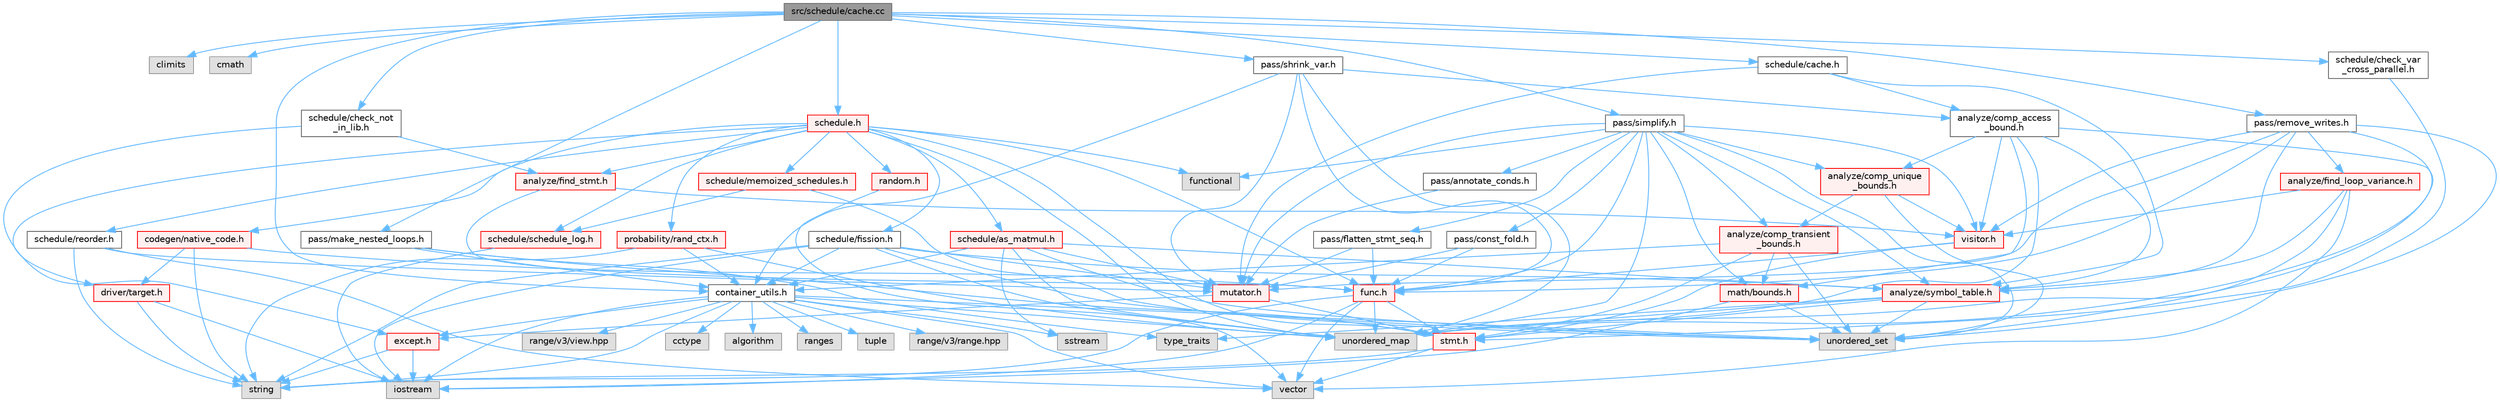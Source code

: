 digraph "src/schedule/cache.cc"
{
 // LATEX_PDF_SIZE
  bgcolor="transparent";
  edge [fontname=Helvetica,fontsize=10,labelfontname=Helvetica,labelfontsize=10];
  node [fontname=Helvetica,fontsize=10,shape=box,height=0.2,width=0.4];
  Node1 [label="src/schedule/cache.cc",height=0.2,width=0.4,color="gray40", fillcolor="grey60", style="filled", fontcolor="black",tooltip=" "];
  Node1 -> Node2 [color="steelblue1",style="solid"];
  Node2 [label="climits",height=0.2,width=0.4,color="grey60", fillcolor="#E0E0E0", style="filled",tooltip=" "];
  Node1 -> Node3 [color="steelblue1",style="solid"];
  Node3 [label="cmath",height=0.2,width=0.4,color="grey60", fillcolor="#E0E0E0", style="filled",tooltip=" "];
  Node1 -> Node4 [color="steelblue1",style="solid"];
  Node4 [label="container_utils.h",height=0.2,width=0.4,color="grey40", fillcolor="white", style="filled",URL="$container__utils_8h.html",tooltip=" "];
  Node4 -> Node5 [color="steelblue1",style="solid"];
  Node5 [label="algorithm",height=0.2,width=0.4,color="grey60", fillcolor="#E0E0E0", style="filled",tooltip=" "];
  Node4 -> Node6 [color="steelblue1",style="solid"];
  Node6 [label="cctype",height=0.2,width=0.4,color="grey60", fillcolor="#E0E0E0", style="filled",tooltip=" "];
  Node4 -> Node7 [color="steelblue1",style="solid"];
  Node7 [label="iostream",height=0.2,width=0.4,color="grey60", fillcolor="#E0E0E0", style="filled",tooltip=" "];
  Node4 -> Node8 [color="steelblue1",style="solid"];
  Node8 [label="ranges",height=0.2,width=0.4,color="grey60", fillcolor="#E0E0E0", style="filled",tooltip=" "];
  Node4 -> Node9 [color="steelblue1",style="solid"];
  Node9 [label="sstream",height=0.2,width=0.4,color="grey60", fillcolor="#E0E0E0", style="filled",tooltip=" "];
  Node4 -> Node10 [color="steelblue1",style="solid"];
  Node10 [label="string",height=0.2,width=0.4,color="grey60", fillcolor="#E0E0E0", style="filled",tooltip=" "];
  Node4 -> Node11 [color="steelblue1",style="solid"];
  Node11 [label="tuple",height=0.2,width=0.4,color="grey60", fillcolor="#E0E0E0", style="filled",tooltip=" "];
  Node4 -> Node12 [color="steelblue1",style="solid"];
  Node12 [label="unordered_map",height=0.2,width=0.4,color="grey60", fillcolor="#E0E0E0", style="filled",tooltip=" "];
  Node4 -> Node13 [color="steelblue1",style="solid"];
  Node13 [label="unordered_set",height=0.2,width=0.4,color="grey60", fillcolor="#E0E0E0", style="filled",tooltip=" "];
  Node4 -> Node14 [color="steelblue1",style="solid"];
  Node14 [label="vector",height=0.2,width=0.4,color="grey60", fillcolor="#E0E0E0", style="filled",tooltip=" "];
  Node4 -> Node15 [color="steelblue1",style="solid"];
  Node15 [label="range/v3/range.hpp",height=0.2,width=0.4,color="grey60", fillcolor="#E0E0E0", style="filled",tooltip=" "];
  Node4 -> Node16 [color="steelblue1",style="solid"];
  Node16 [label="range/v3/view.hpp",height=0.2,width=0.4,color="grey60", fillcolor="#E0E0E0", style="filled",tooltip=" "];
  Node4 -> Node17 [color="steelblue1",style="solid"];
  Node17 [label="except.h",height=0.2,width=0.4,color="red", fillcolor="#FFF0F0", style="filled",URL="$except_8h.html",tooltip=" "];
  Node17 -> Node7 [color="steelblue1",style="solid"];
  Node17 -> Node10 [color="steelblue1",style="solid"];
  Node1 -> Node20 [color="steelblue1",style="solid"];
  Node20 [label="pass/make_nested_loops.h",height=0.2,width=0.4,color="grey40", fillcolor="white", style="filled",URL="$make__nested__loops_8h.html",tooltip=" "];
  Node20 -> Node21 [color="steelblue1",style="solid"];
  Node21 [label="type_traits",height=0.2,width=0.4,color="grey60", fillcolor="#E0E0E0", style="filled",tooltip=" "];
  Node20 -> Node4 [color="steelblue1",style="solid"];
  Node20 -> Node22 [color="steelblue1",style="solid"];
  Node22 [label="stmt.h",height=0.2,width=0.4,color="red", fillcolor="#FFF0F0", style="filled",URL="$stmt_8h.html",tooltip=" "];
  Node22 -> Node10 [color="steelblue1",style="solid"];
  Node22 -> Node14 [color="steelblue1",style="solid"];
  Node1 -> Node50 [color="steelblue1",style="solid"];
  Node50 [label="pass/remove_writes.h",height=0.2,width=0.4,color="grey40", fillcolor="white", style="filled",URL="$remove__writes_8h.html",tooltip=" "];
  Node50 -> Node12 [color="steelblue1",style="solid"];
  Node50 -> Node13 [color="steelblue1",style="solid"];
  Node50 -> Node51 [color="steelblue1",style="solid"];
  Node51 [label="analyze/find_loop_variance.h",height=0.2,width=0.4,color="red", fillcolor="#FFF0F0", style="filled",URL="$find__loop__variance_8h.html",tooltip=" "];
  Node51 -> Node12 [color="steelblue1",style="solid"];
  Node51 -> Node14 [color="steelblue1",style="solid"];
  Node51 -> Node52 [color="steelblue1",style="solid"];
  Node52 [label="analyze/symbol_table.h",height=0.2,width=0.4,color="red", fillcolor="#FFF0F0", style="filled",URL="$symbol__table_8h.html",tooltip=" "];
  Node52 -> Node21 [color="steelblue1",style="solid"];
  Node52 -> Node12 [color="steelblue1",style="solid"];
  Node52 -> Node13 [color="steelblue1",style="solid"];
  Node52 -> Node22 [color="steelblue1",style="solid"];
  Node51 -> Node55 [color="steelblue1",style="solid"];
  Node55 [label="visitor.h",height=0.2,width=0.4,color="red", fillcolor="#FFF0F0", style="filled",URL="$visitor_8h.html",tooltip=" "];
  Node55 -> Node60 [color="steelblue1",style="solid"];
  Node60 [label="func.h",height=0.2,width=0.4,color="red", fillcolor="#FFF0F0", style="filled",URL="$func_8h.html",tooltip=" "];
  Node60 -> Node7 [color="steelblue1",style="solid"];
  Node60 -> Node10 [color="steelblue1",style="solid"];
  Node60 -> Node12 [color="steelblue1",style="solid"];
  Node60 -> Node14 [color="steelblue1",style="solid"];
  Node60 -> Node22 [color="steelblue1",style="solid"];
  Node55 -> Node22 [color="steelblue1",style="solid"];
  Node50 -> Node52 [color="steelblue1",style="solid"];
  Node50 -> Node60 [color="steelblue1",style="solid"];
  Node50 -> Node66 [color="steelblue1",style="solid"];
  Node66 [label="mutator.h",height=0.2,width=0.4,color="red", fillcolor="#FFF0F0", style="filled",URL="$mutator_8h.html",tooltip=" "];
  Node66 -> Node17 [color="steelblue1",style="solid"];
  Node66 -> Node22 [color="steelblue1",style="solid"];
  Node50 -> Node55 [color="steelblue1",style="solid"];
  Node1 -> Node67 [color="steelblue1",style="solid"];
  Node67 [label="pass/shrink_var.h",height=0.2,width=0.4,color="grey40", fillcolor="white", style="filled",URL="$shrink__var_8h.html",tooltip=" "];
  Node67 -> Node12 [color="steelblue1",style="solid"];
  Node67 -> Node68 [color="steelblue1",style="solid"];
  Node68 [label="analyze/comp_access\l_bound.h",height=0.2,width=0.4,color="grey40", fillcolor="white", style="filled",URL="$comp__access__bound_8h.html",tooltip=" "];
  Node68 -> Node12 [color="steelblue1",style="solid"];
  Node68 -> Node13 [color="steelblue1",style="solid"];
  Node68 -> Node69 [color="steelblue1",style="solid"];
  Node69 [label="analyze/comp_unique\l_bounds.h",height=0.2,width=0.4,color="red", fillcolor="#FFF0F0", style="filled",URL="$comp__unique__bounds_8h.html",tooltip=" "];
  Node69 -> Node13 [color="steelblue1",style="solid"];
  Node69 -> Node70 [color="steelblue1",style="solid"];
  Node70 [label="analyze/comp_transient\l_bounds.h",height=0.2,width=0.4,color="red", fillcolor="#FFF0F0", style="filled",URL="$comp__transient__bounds_8h.html",tooltip=" "];
  Node70 -> Node13 [color="steelblue1",style="solid"];
  Node70 -> Node4 [color="steelblue1",style="solid"];
  Node70 -> Node78 [color="steelblue1",style="solid"];
  Node78 [label="math/bounds.h",height=0.2,width=0.4,color="red", fillcolor="#FFF0F0", style="filled",URL="$bounds_8h.html",tooltip=" "];
  Node78 -> Node7 [color="steelblue1",style="solid"];
  Node78 -> Node13 [color="steelblue1",style="solid"];
  Node70 -> Node22 [color="steelblue1",style="solid"];
  Node69 -> Node55 [color="steelblue1",style="solid"];
  Node68 -> Node52 [color="steelblue1",style="solid"];
  Node68 -> Node78 [color="steelblue1",style="solid"];
  Node68 -> Node55 [color="steelblue1",style="solid"];
  Node67 -> Node4 [color="steelblue1",style="solid"];
  Node67 -> Node60 [color="steelblue1",style="solid"];
  Node67 -> Node66 [color="steelblue1",style="solid"];
  Node1 -> Node81 [color="steelblue1",style="solid"];
  Node81 [label="pass/simplify.h",height=0.2,width=0.4,color="grey40", fillcolor="white", style="filled",URL="$simplify_8h.html",tooltip=" "];
  Node81 -> Node25 [color="steelblue1",style="solid"];
  Node25 [label="functional",height=0.2,width=0.4,color="grey60", fillcolor="#E0E0E0", style="filled",tooltip=" "];
  Node81 -> Node12 [color="steelblue1",style="solid"];
  Node81 -> Node13 [color="steelblue1",style="solid"];
  Node81 -> Node70 [color="steelblue1",style="solid"];
  Node81 -> Node69 [color="steelblue1",style="solid"];
  Node81 -> Node52 [color="steelblue1",style="solid"];
  Node81 -> Node60 [color="steelblue1",style="solid"];
  Node81 -> Node78 [color="steelblue1",style="solid"];
  Node81 -> Node66 [color="steelblue1",style="solid"];
  Node81 -> Node82 [color="steelblue1",style="solid"];
  Node82 [label="pass/annotate_conds.h",height=0.2,width=0.4,color="grey40", fillcolor="white", style="filled",URL="$annotate__conds_8h.html",tooltip=" "];
  Node82 -> Node66 [color="steelblue1",style="solid"];
  Node81 -> Node83 [color="steelblue1",style="solid"];
  Node83 [label="pass/const_fold.h",height=0.2,width=0.4,color="grey40", fillcolor="white", style="filled",URL="$const__fold_8h.html",tooltip=" "];
  Node83 -> Node60 [color="steelblue1",style="solid"];
  Node83 -> Node66 [color="steelblue1",style="solid"];
  Node81 -> Node84 [color="steelblue1",style="solid"];
  Node84 [label="pass/flatten_stmt_seq.h",height=0.2,width=0.4,color="grey40", fillcolor="white", style="filled",URL="$flatten__stmt__seq_8h.html",tooltip=" "];
  Node84 -> Node60 [color="steelblue1",style="solid"];
  Node84 -> Node66 [color="steelblue1",style="solid"];
  Node81 -> Node55 [color="steelblue1",style="solid"];
  Node1 -> Node85 [color="steelblue1",style="solid"];
  Node85 [label="schedule.h",height=0.2,width=0.4,color="red", fillcolor="#FFF0F0", style="filled",URL="$schedule_8h.html",tooltip=" "];
  Node85 -> Node25 [color="steelblue1",style="solid"];
  Node85 -> Node12 [color="steelblue1",style="solid"];
  Node85 -> Node72 [color="steelblue1",style="solid"];
  Node72 [label="analyze/find_stmt.h",height=0.2,width=0.4,color="red", fillcolor="#FFF0F0", style="filled",URL="$find__stmt_8h.html",tooltip=" "];
  Node72 -> Node60 [color="steelblue1",style="solid"];
  Node72 -> Node55 [color="steelblue1",style="solid"];
  Node85 -> Node86 [color="steelblue1",style="solid"];
  Node86 [label="codegen/native_code.h",height=0.2,width=0.4,color="red", fillcolor="#FFF0F0", style="filled",URL="$native__code_8h.html",tooltip=" "];
  Node86 -> Node10 [color="steelblue1",style="solid"];
  Node86 -> Node64 [color="steelblue1",style="solid"];
  Node64 [label="driver/target.h",height=0.2,width=0.4,color="red", fillcolor="#FFF0F0", style="filled",URL="$target_8h.html",tooltip=" "];
  Node64 -> Node7 [color="steelblue1",style="solid"];
  Node64 -> Node10 [color="steelblue1",style="solid"];
  Node86 -> Node60 [color="steelblue1",style="solid"];
  Node85 -> Node64 [color="steelblue1",style="solid"];
  Node85 -> Node60 [color="steelblue1",style="solid"];
  Node85 -> Node87 [color="steelblue1",style="solid"];
  Node87 [label="probability/rand_ctx.h",height=0.2,width=0.4,color="red", fillcolor="#FFF0F0", style="filled",URL="$rand__ctx_8h.html",tooltip=" "];
  Node87 -> Node10 [color="steelblue1",style="solid"];
  Node87 -> Node12 [color="steelblue1",style="solid"];
  Node87 -> Node4 [color="steelblue1",style="solid"];
  Node85 -> Node96 [color="steelblue1",style="solid"];
  Node96 [label="random.h",height=0.2,width=0.4,color="red", fillcolor="#FFF0F0", style="filled",URL="$random_8h.html",tooltip=" "];
  Node96 -> Node14 [color="steelblue1",style="solid"];
  Node85 -> Node97 [color="steelblue1",style="solid"];
  Node97 [label="schedule/as_matmul.h",height=0.2,width=0.4,color="red", fillcolor="#FFF0F0", style="filled",URL="$as__matmul_8h.html",tooltip=" "];
  Node97 -> Node9 [color="steelblue1",style="solid"];
  Node97 -> Node12 [color="steelblue1",style="solid"];
  Node97 -> Node13 [color="steelblue1",style="solid"];
  Node97 -> Node52 [color="steelblue1",style="solid"];
  Node97 -> Node4 [color="steelblue1",style="solid"];
  Node97 -> Node66 [color="steelblue1",style="solid"];
  Node85 -> Node99 [color="steelblue1",style="solid"];
  Node99 [label="schedule/fission.h",height=0.2,width=0.4,color="grey40", fillcolor="white", style="filled",URL="$fission_8h.html",tooltip=" "];
  Node99 -> Node7 [color="steelblue1",style="solid"];
  Node99 -> Node10 [color="steelblue1",style="solid"];
  Node99 -> Node12 [color="steelblue1",style="solid"];
  Node99 -> Node13 [color="steelblue1",style="solid"];
  Node99 -> Node52 [color="steelblue1",style="solid"];
  Node99 -> Node4 [color="steelblue1",style="solid"];
  Node99 -> Node66 [color="steelblue1",style="solid"];
  Node85 -> Node100 [color="steelblue1",style="solid"];
  Node100 [label="schedule/memoized_schedules.h",height=0.2,width=0.4,color="red", fillcolor="#FFF0F0", style="filled",URL="$memoized__schedules_8h.html",tooltip=" "];
  Node100 -> Node13 [color="steelblue1",style="solid"];
  Node100 -> Node101 [color="steelblue1",style="solid"];
  Node101 [label="schedule/schedule_log.h",height=0.2,width=0.4,color="red", fillcolor="#FFF0F0", style="filled",URL="$schedule__log_8h.html",tooltip=" "];
  Node101 -> Node7 [color="steelblue1",style="solid"];
  Node85 -> Node103 [color="steelblue1",style="solid"];
  Node103 [label="schedule/reorder.h",height=0.2,width=0.4,color="grey40", fillcolor="white", style="filled",URL="$reorder_8h.html",tooltip=" "];
  Node103 -> Node10 [color="steelblue1",style="solid"];
  Node103 -> Node14 [color="steelblue1",style="solid"];
  Node103 -> Node66 [color="steelblue1",style="solid"];
  Node85 -> Node101 [color="steelblue1",style="solid"];
  Node85 -> Node22 [color="steelblue1",style="solid"];
  Node1 -> Node105 [color="steelblue1",style="solid"];
  Node105 [label="schedule/cache.h",height=0.2,width=0.4,color="grey40", fillcolor="white", style="filled",URL="$cache_8h.html",tooltip=" "];
  Node105 -> Node68 [color="steelblue1",style="solid"];
  Node105 -> Node52 [color="steelblue1",style="solid"];
  Node105 -> Node66 [color="steelblue1",style="solid"];
  Node1 -> Node106 [color="steelblue1",style="solid"];
  Node106 [label="schedule/check_not\l_in_lib.h",height=0.2,width=0.4,color="grey40", fillcolor="white", style="filled",URL="$check__not__in__lib_8h.html",tooltip=" "];
  Node106 -> Node72 [color="steelblue1",style="solid"];
  Node106 -> Node17 [color="steelblue1",style="solid"];
  Node1 -> Node107 [color="steelblue1",style="solid"];
  Node107 [label="schedule/check_var\l_cross_parallel.h",height=0.2,width=0.4,color="grey40", fillcolor="white", style="filled",URL="$check__var__cross__parallel_8h.html",tooltip=" "];
  Node107 -> Node22 [color="steelblue1",style="solid"];
}
